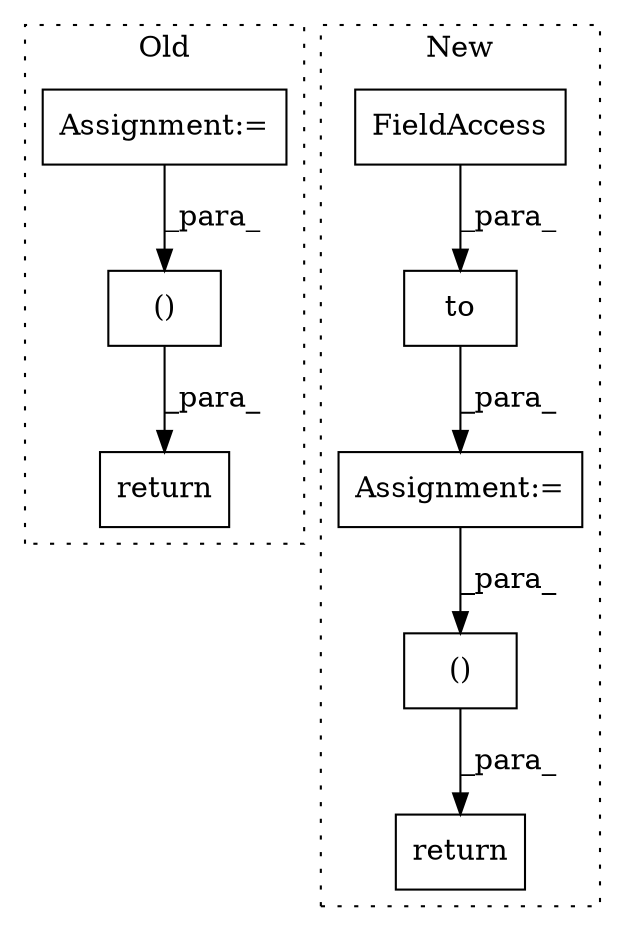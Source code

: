 digraph G {
subgraph cluster0 {
1 [label="return" a="41" s="27511" l="12" shape="box"];
4 [label="Assignment:=" a="7" s="25685" l="1" shape="box"];
8 [label="()" a="106" s="27523" l="39" shape="box"];
label = "Old";
style="dotted";
}
subgraph cluster1 {
2 [label="to" a="32" s="27204,27223" l="3,1" shape="box"];
3 [label="return" a="41" s="27299" l="12" shape="box"];
5 [label="FieldAccess" a="22" s="27207" l="16" shape="box"];
6 [label="Assignment:=" a="7" s="27180" l="1" shape="box"];
7 [label="()" a="106" s="27311" l="32" shape="box"];
label = "New";
style="dotted";
}
2 -> 6 [label="_para_"];
4 -> 8 [label="_para_"];
5 -> 2 [label="_para_"];
6 -> 7 [label="_para_"];
7 -> 3 [label="_para_"];
8 -> 1 [label="_para_"];
}
